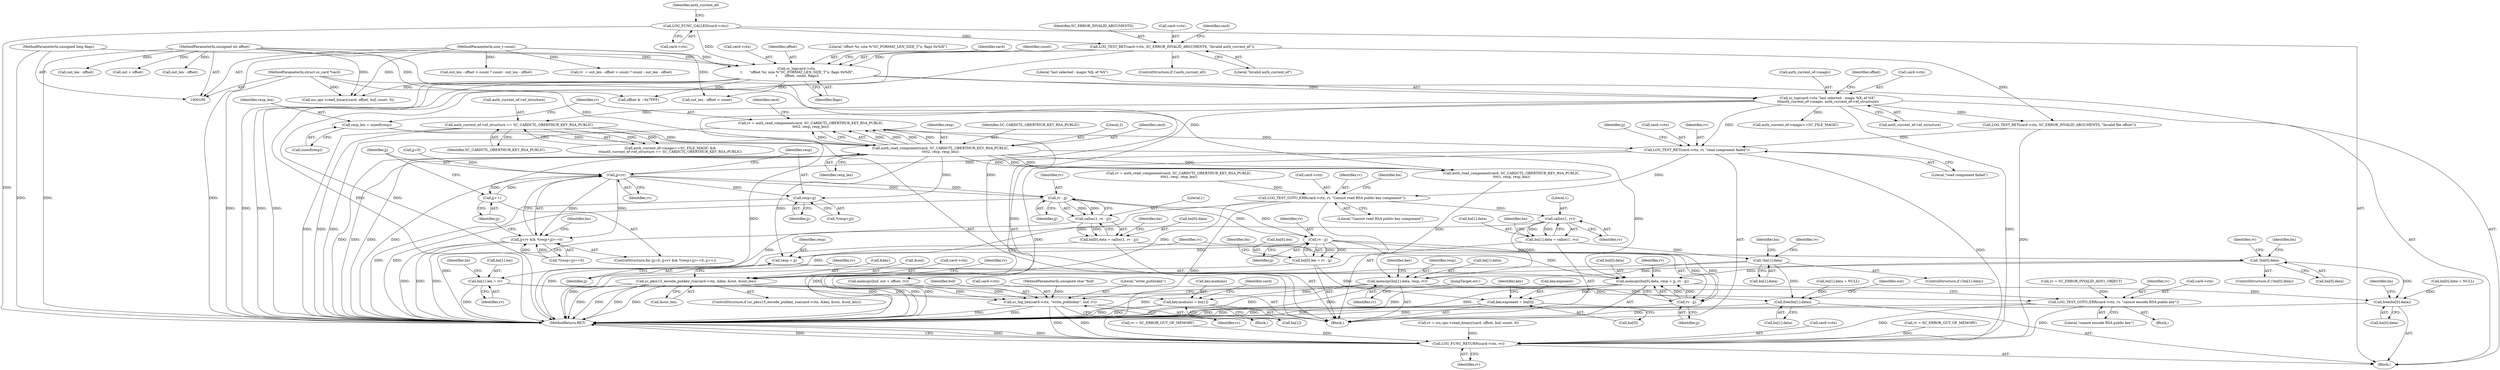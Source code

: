 digraph "0_OpenSC_8fe377e93b4b56060e5bbfb6f3142ceaeca744fa_11@API" {
"1000191" [label="(Call,rv = auth_read_component(card, SC_CARDCTL_OBERTHUR_KEY_RSA_PUBLIC,\n\t\t\t\t2, resp, resp_len))"];
"1000193" [label="(Call,auth_read_component(card, SC_CARDCTL_OBERTHUR_KEY_RSA_PUBLIC,\n\t\t\t\t2, resp, resp_len))"];
"1000101" [label="(MethodParameterIn,struct sc_card *card)"];
"1000176" [label="(Call,auth_current_ef->ef_structure == SC_CARDCTL_OBERTHUR_KEY_RSA_PUBLIC)"];
"1000148" [label="(Call,sc_log(card->ctx,\"last selected : magic %X; ef %X\",\n\t\t\tauth_current_ef->magic, auth_current_ef->ef_structure))"];
"1000140" [label="(Call,sc_log(card->ctx,\n \t       \"offset %i; size %\"SC_FORMAT_LEN_SIZE_T\"u; flags 0x%lX\",\n \t       offset, count, flags))"];
"1000134" [label="(Call,LOG_TEST_RET(card->ctx, SC_ERROR_INVALID_ARGUMENTS, \"Invalid auth_current_ef\"))"];
"1000127" [label="(Call,LOG_FUNC_CALLED(card->ctx))"];
"1000102" [label="(MethodParameterIn,unsigned int offset)"];
"1000104" [label="(MethodParameterIn,size_t count)"];
"1000105" [label="(MethodParameterIn,unsigned long flags)"];
"1000187" [label="(Call,resp_len = sizeof(resp))"];
"1000199" [label="(Call,LOG_TEST_RET(card->ctx, rv, \"read component failed\"))"];
"1000210" [label="(Call,jj<rv)"];
"1000209" [label="(Call,jj<rv && *(resp+jj)==0)"];
"1000215" [label="(Call,resp+jj)"];
"1000219" [label="(Call,jj++)"];
"1000229" [label="(Call,rv - jj)"];
"1000227" [label="(Call,calloc(1, rv - jj))"];
"1000221" [label="(Call,bn[0].data = calloc(1, rv - jj))"];
"1000233" [label="(Call,!bn[0].data)"];
"1000253" [label="(Call,memcpy(bn[0].data, resp + jj, rv - jj))"];
"1000315" [label="(Call,key.exponent = bn[0])"];
"1000388" [label="(Call,free(bn[0].data))"];
"1000250" [label="(Call,rv - jj)"];
"1000244" [label="(Call,bn[0].len = rv - jj)"];
"1000259" [label="(Call,resp + jj)"];
"1000262" [label="(Call,rv - jj)"];
"1000273" [label="(Call,LOG_TEST_GOTO_ERR(card->ctx, rv, \"Cannot read RSA public key component\"))"];
"1000285" [label="(Call,calloc(1, rv))"];
"1000279" [label="(Call,bn[1].data = calloc(1, rv))"];
"1000289" [label="(Call,!bn[1].data)"];
"1000307" [label="(Call,memcpy(bn[1].data, resp, rv))"];
"1000322" [label="(Call,key.modulus = bn[1])"];
"1000394" [label="(Call,free(bn[1].data))"];
"1000300" [label="(Call,bn[1].len = rv)"];
"1000330" [label="(Call,sc_pkcs15_encode_pubkey_rsa(card->ctx, &key, &out, &out_len))"];
"1000344" [label="(Call,LOG_TEST_GOTO_ERR(card->ctx, rv, \"cannot encode RSA public key\"))"];
"1000402" [label="(Call,LOG_FUNC_RETURN(card->ctx, rv))"];
"1000370" [label="(Call,sc_log_hex(card->ctx, \"write_publickey\", buf, rv))"];
"1000212" [label="(Identifier,rv)"];
"1000209" [label="(Call,jj<rv && *(resp+jj)==0)"];
"1000230" [label="(Identifier,rv)"];
"1000341" [label="(Call,rv = SC_ERROR_INVALID_ASN1_OBJECT)"];
"1000331" [label="(Call,card->ctx)"];
"1000265" [label="(Call,rv = auth_read_component(card, SC_CARDCTL_OBERTHUR_KEY_RSA_PUBLIC,\n\t\t\t\t1, resp, resp_len))"];
"1000280" [label="(Call,bn[1].data)"];
"1000402" [label="(Call,LOG_FUNC_RETURN(card->ctx, rv))"];
"1000266" [label="(Identifier,rv)"];
"1000273" [label="(Call,LOG_TEST_GOTO_ERR(card->ctx, rv, \"Cannot read RSA public key component\"))"];
"1000329" [label="(ControlStructure,if (sc_pkcs15_encode_pubkey_rsa(card->ctx, &key, &out, &out_len)))"];
"1000317" [label="(Identifier,key)"];
"1000326" [label="(Call,bn[1])"];
"1000310" [label="(Identifier,bn)"];
"1000139" [label="(Literal,\"Invalid auth_current_ef\")"];
"1000253" [label="(Call,memcpy(bn[0].data, resp + jj, rv - jj))"];
"1000149" [label="(Call,card->ctx)"];
"1000191" [label="(Call,rv = auth_read_component(card, SC_CARDCTL_OBERTHUR_KEY_RSA_PUBLIC,\n\t\t\t\t2, resp, resp_len))"];
"1000152" [label="(Literal,\"last selected : magic %X; ef %X\")"];
"1000381" [label="(Call,iso_ops->read_binary(card, offset, buf, count, 0))"];
"1000245" [label="(Call,bn[0].len)"];
"1000260" [label="(Identifier,resp)"];
"1000160" [label="(Call,offset & ~0x7FFF)"];
"1000375" [label="(Identifier,buf)"];
"1000133" [label="(Identifier,auth_current_ef)"];
"1000244" [label="(Call,bn[0].len = rv - jj)"];
"1000197" [label="(Identifier,resp)"];
"1000105" [label="(MethodParameterIn,unsigned long flags)"];
"1000101" [label="(MethodParameterIn,struct sc_card *card)"];
"1000180" [label="(Identifier,SC_CARDCTL_OBERTHUR_KEY_RSA_PUBLIC)"];
"1000307" [label="(Call,memcpy(bn[1].data, resp, rv))"];
"1000353" [label="(Identifier,rv)"];
"1000407" [label="(MethodReturn,RET)"];
"1000195" [label="(Identifier,SC_CARDCTL_OBERTHUR_KEY_RSA_PUBLIC)"];
"1000148" [label="(Call,sc_log(card->ctx,\"last selected : magic %X; ef %X\",\n\t\t\tauth_current_ef->magic, auth_current_ef->ef_structure))"];
"1000106" [label="(Block,)"];
"1000356" [label="(Call,out_len - offset)"];
"1000171" [label="(Call,auth_current_ef->magic==SC_FILE_MAGIC)"];
"1000366" [label="(Call,out + offset)"];
"1000201" [label="(Identifier,card)"];
"1000210" [label="(Call,jj<rv)"];
"1000141" [label="(Call,card->ctx)"];
"1000348" [label="(Identifier,rv)"];
"1000401" [label="(Identifier,out)"];
"1000204" [label="(Literal,\"read component failed\")"];
"1000163" [label="(Call,LOG_TEST_RET(card->ctx, SC_ERROR_INVALID_ARGUMENTS, \"Invalid file offset\"))"];
"1000145" [label="(Identifier,offset)"];
"1000371" [label="(Call,card->ctx)"];
"1000229" [label="(Call,rv - jj)"];
"1000213" [label="(Call,*(resp+jj)==0)"];
"1000120" [label="(Call,bn[1].data = NULL)"];
"1000196" [label="(Literal,2)"];
"1000193" [label="(Call,auth_read_component(card, SC_CARDCTL_OBERTHUR_KEY_RSA_PUBLIC,\n\t\t\t\t2, resp, resp_len))"];
"1000338" [label="(Call,&out_len)"];
"1000394" [label="(Call,free(bn[1].data))"];
"1000187" [label="(Call,resp_len = sizeof(resp))"];
"1000300" [label="(Call,bn[1].len = rv)"];
"1000279" [label="(Call,bn[1].data = calloc(1, rv))"];
"1000113" [label="(Call,bn[0].data = NULL)"];
"1000274" [label="(Call,card->ctx)"];
"1000261" [label="(Identifier,jj)"];
"1000228" [label="(Literal,1)"];
"1000287" [label="(Identifier,rv)"];
"1000342" [label="(Identifier,rv)"];
"1000361" [label="(Call,out_len - offset)"];
"1000296" [label="(Call,rv = SC_ERROR_OUT_OF_MEMORY)"];
"1000215" [label="(Call,resp+jj)"];
"1000181" [label="(Block,)"];
"1000214" [label="(Call,*(resp+jj))"];
"1000199" [label="(Call,LOG_TEST_RET(card->ctx, rv, \"read component failed\"))"];
"1000170" [label="(Call,auth_current_ef->magic==SC_FILE_MAGIC &&\n\t\t\tauth_current_ef->ef_structure == SC_CARDCTL_OBERTHUR_KEY_RSA_PUBLIC)"];
"1000144" [label="(Literal,\"offset %i; size %\"SC_FORMAT_LEN_SIZE_T\"u; flags 0x%lX\")"];
"1000315" [label="(Call,key.exponent = bn[0])"];
"1000355" [label="(Call,out_len - offset > count)"];
"1000147" [label="(Identifier,flags)"];
"1000177" [label="(Call,auth_current_ef->ef_structure)"];
"1000241" [label="(Identifier,rv)"];
"1000252" [label="(Identifier,jj)"];
"1000156" [label="(Call,auth_current_ef->ef_structure)"];
"1000334" [label="(Call,&key)"];
"1000306" [label="(Identifier,rv)"];
"1000176" [label="(Call,auth_current_ef->ef_structure == SC_CARDCTL_OBERTHUR_KEY_RSA_PUBLIC)"];
"1000351" [label="(Block,)"];
"1000194" [label="(Identifier,card)"];
"1000376" [label="(Identifier,rv)"];
"1000387" [label="(JumpTarget,err:)"];
"1000251" [label="(Identifier,rv)"];
"1000354" [label="(Call,out_len - offset > count ? count : out_len - offset)"];
"1000103" [label="(MethodParameterIn,unsigned char *buf)"];
"1000247" [label="(Identifier,bn)"];
"1000134" [label="(Call,LOG_TEST_RET(card->ctx, SC_ERROR_INVALID_ARGUMENTS, \"Invalid auth_current_ef\"))"];
"1000236" [label="(Identifier,bn)"];
"1000323" [label="(Call,key.modulus)"];
"1000324" [label="(Identifier,key)"];
"1000340" [label="(Block,)"];
"1000234" [label="(Call,bn[0].data)"];
"1000277" [label="(Identifier,rv)"];
"1000267" [label="(Call,auth_read_component(card, SC_CARDCTL_OBERTHUR_KEY_RSA_PUBLIC,\n\t\t\t\t1, resp, resp_len))"];
"1000200" [label="(Call,card->ctx)"];
"1000211" [label="(Identifier,jj)"];
"1000189" [label="(Call,sizeof(resp))"];
"1000389" [label="(Call,bn[0].data)"];
"1000345" [label="(Call,card->ctx)"];
"1000379" [label="(Call,rv = iso_ops->read_binary(card, offset, buf, count, 0))"];
"1000288" [label="(ControlStructure,if (!bn[1].data))"];
"1000290" [label="(Call,bn[1].data)"];
"1000314" [label="(Identifier,rv)"];
"1000403" [label="(Call,card->ctx)"];
"1000344" [label="(Call,LOG_TEST_GOTO_ERR(card->ctx, rv, \"cannot encode RSA public key\"))"];
"1000349" [label="(Literal,\"cannot encode RSA public key\")"];
"1000254" [label="(Call,bn[0].data)"];
"1000322" [label="(Call,key.modulus = bn[1])"];
"1000233" [label="(Call,!bn[0].data)"];
"1000397" [label="(Identifier,bn)"];
"1000203" [label="(Identifier,rv)"];
"1000192" [label="(Identifier,rv)"];
"1000240" [label="(Call,rv = SC_ERROR_OUT_OF_MEMORY)"];
"1000216" [label="(Identifier,resp)"];
"1000150" [label="(Identifier,card)"];
"1000316" [label="(Call,key.exponent)"];
"1000278" [label="(Literal,\"Cannot read RSA public key component\")"];
"1000104" [label="(MethodParameterIn,size_t count)"];
"1000217" [label="(Identifier,jj)"];
"1000232" [label="(ControlStructure,if (!bn[0].data))"];
"1000388" [label="(Call,free(bn[0].data))"];
"1000146" [label="(Identifier,count)"];
"1000198" [label="(Identifier,resp_len)"];
"1000259" [label="(Call,resp + jj)"];
"1000231" [label="(Identifier,jj)"];
"1000374" [label="(Literal,\"write_publickey\")"];
"1000301" [label="(Call,bn[1].len)"];
"1000140" [label="(Call,sc_log(card->ctx,\n \t       \"offset %i; size %\"SC_FORMAT_LEN_SIZE_T\"u; flags 0x%lX\",\n \t       offset, count, flags))"];
"1000406" [label="(Identifier,rv)"];
"1000319" [label="(Call,bn[0])"];
"1000153" [label="(Call,auth_current_ef->magic)"];
"1000263" [label="(Identifier,rv)"];
"1000332" [label="(Identifier,card)"];
"1000224" [label="(Identifier,bn)"];
"1000221" [label="(Call,bn[0].data = calloc(1, rv - jj))"];
"1000262" [label="(Call,rv - jj)"];
"1000127" [label="(Call,LOG_FUNC_CALLED(card->ctx))"];
"1000220" [label="(Identifier,jj)"];
"1000285" [label="(Call,calloc(1, rv))"];
"1000161" [label="(Identifier,offset)"];
"1000188" [label="(Identifier,resp_len)"];
"1000256" [label="(Identifier,bn)"];
"1000330" [label="(Call,sc_pkcs15_encode_pubkey_rsa(card->ctx, &key, &out, &out_len))"];
"1000303" [label="(Identifier,bn)"];
"1000370" [label="(Call,sc_log_hex(card->ctx, \"write_publickey\", buf, rv))"];
"1000313" [label="(Identifier,resp)"];
"1000282" [label="(Identifier,bn)"];
"1000336" [label="(Call,&out)"];
"1000135" [label="(Call,card->ctx)"];
"1000131" [label="(ControlStructure,if (!auth_current_ef))"];
"1000286" [label="(Literal,1)"];
"1000206" [label="(Call,jj=0)"];
"1000142" [label="(Identifier,card)"];
"1000395" [label="(Call,bn[1].data)"];
"1000352" [label="(Call,rv  = out_len - offset > count ? count : out_len - offset)"];
"1000205" [label="(ControlStructure,for (jj=0; jj<rv && *(resp+jj)==0; jj++))"];
"1000289" [label="(Call,!bn[1].data)"];
"1000264" [label="(Identifier,jj)"];
"1000207" [label="(Identifier,jj)"];
"1000227" [label="(Call,calloc(1, rv - jj))"];
"1000219" [label="(Call,jj++)"];
"1000364" [label="(Call,memcpy(buf, out + offset, rv))"];
"1000292" [label="(Identifier,bn)"];
"1000138" [label="(Identifier,SC_ERROR_INVALID_ARGUMENTS)"];
"1000297" [label="(Identifier,rv)"];
"1000102" [label="(MethodParameterIn,unsigned int offset)"];
"1000250" [label="(Call,rv - jj)"];
"1000308" [label="(Call,bn[1].data)"];
"1000128" [label="(Call,card->ctx)"];
"1000222" [label="(Call,bn[0].data)"];
"1000191" -> "1000181"  [label="AST: "];
"1000191" -> "1000193"  [label="CFG: "];
"1000192" -> "1000191"  [label="AST: "];
"1000193" -> "1000191"  [label="AST: "];
"1000201" -> "1000191"  [label="CFG: "];
"1000191" -> "1000407"  [label="DDG: "];
"1000193" -> "1000191"  [label="DDG: "];
"1000193" -> "1000191"  [label="DDG: "];
"1000193" -> "1000191"  [label="DDG: "];
"1000193" -> "1000191"  [label="DDG: "];
"1000193" -> "1000191"  [label="DDG: "];
"1000191" -> "1000199"  [label="DDG: "];
"1000193" -> "1000198"  [label="CFG: "];
"1000194" -> "1000193"  [label="AST: "];
"1000195" -> "1000193"  [label="AST: "];
"1000196" -> "1000193"  [label="AST: "];
"1000197" -> "1000193"  [label="AST: "];
"1000198" -> "1000193"  [label="AST: "];
"1000193" -> "1000407"  [label="DDG: "];
"1000193" -> "1000407"  [label="DDG: "];
"1000193" -> "1000407"  [label="DDG: "];
"1000193" -> "1000407"  [label="DDG: "];
"1000101" -> "1000193"  [label="DDG: "];
"1000176" -> "1000193"  [label="DDG: "];
"1000187" -> "1000193"  [label="DDG: "];
"1000193" -> "1000215"  [label="DDG: "];
"1000193" -> "1000253"  [label="DDG: "];
"1000193" -> "1000259"  [label="DDG: "];
"1000193" -> "1000267"  [label="DDG: "];
"1000193" -> "1000267"  [label="DDG: "];
"1000193" -> "1000267"  [label="DDG: "];
"1000193" -> "1000267"  [label="DDG: "];
"1000101" -> "1000100"  [label="AST: "];
"1000101" -> "1000407"  [label="DDG: "];
"1000101" -> "1000267"  [label="DDG: "];
"1000101" -> "1000381"  [label="DDG: "];
"1000176" -> "1000170"  [label="AST: "];
"1000176" -> "1000180"  [label="CFG: "];
"1000177" -> "1000176"  [label="AST: "];
"1000180" -> "1000176"  [label="AST: "];
"1000170" -> "1000176"  [label="CFG: "];
"1000176" -> "1000407"  [label="DDG: "];
"1000176" -> "1000407"  [label="DDG: "];
"1000176" -> "1000170"  [label="DDG: "];
"1000176" -> "1000170"  [label="DDG: "];
"1000148" -> "1000176"  [label="DDG: "];
"1000148" -> "1000106"  [label="AST: "];
"1000148" -> "1000156"  [label="CFG: "];
"1000149" -> "1000148"  [label="AST: "];
"1000152" -> "1000148"  [label="AST: "];
"1000153" -> "1000148"  [label="AST: "];
"1000156" -> "1000148"  [label="AST: "];
"1000161" -> "1000148"  [label="CFG: "];
"1000148" -> "1000407"  [label="DDG: "];
"1000148" -> "1000407"  [label="DDG: "];
"1000140" -> "1000148"  [label="DDG: "];
"1000148" -> "1000163"  [label="DDG: "];
"1000148" -> "1000171"  [label="DDG: "];
"1000148" -> "1000199"  [label="DDG: "];
"1000148" -> "1000402"  [label="DDG: "];
"1000140" -> "1000106"  [label="AST: "];
"1000140" -> "1000147"  [label="CFG: "];
"1000141" -> "1000140"  [label="AST: "];
"1000144" -> "1000140"  [label="AST: "];
"1000145" -> "1000140"  [label="AST: "];
"1000146" -> "1000140"  [label="AST: "];
"1000147" -> "1000140"  [label="AST: "];
"1000150" -> "1000140"  [label="CFG: "];
"1000140" -> "1000407"  [label="DDG: "];
"1000140" -> "1000407"  [label="DDG: "];
"1000140" -> "1000407"  [label="DDG: "];
"1000134" -> "1000140"  [label="DDG: "];
"1000127" -> "1000140"  [label="DDG: "];
"1000102" -> "1000140"  [label="DDG: "];
"1000104" -> "1000140"  [label="DDG: "];
"1000105" -> "1000140"  [label="DDG: "];
"1000140" -> "1000160"  [label="DDG: "];
"1000140" -> "1000355"  [label="DDG: "];
"1000140" -> "1000381"  [label="DDG: "];
"1000134" -> "1000131"  [label="AST: "];
"1000134" -> "1000139"  [label="CFG: "];
"1000135" -> "1000134"  [label="AST: "];
"1000138" -> "1000134"  [label="AST: "];
"1000139" -> "1000134"  [label="AST: "];
"1000142" -> "1000134"  [label="CFG: "];
"1000134" -> "1000407"  [label="DDG: "];
"1000134" -> "1000407"  [label="DDG: "];
"1000127" -> "1000134"  [label="DDG: "];
"1000134" -> "1000163"  [label="DDG: "];
"1000127" -> "1000106"  [label="AST: "];
"1000127" -> "1000128"  [label="CFG: "];
"1000128" -> "1000127"  [label="AST: "];
"1000133" -> "1000127"  [label="CFG: "];
"1000127" -> "1000407"  [label="DDG: "];
"1000102" -> "1000100"  [label="AST: "];
"1000102" -> "1000407"  [label="DDG: "];
"1000102" -> "1000160"  [label="DDG: "];
"1000102" -> "1000356"  [label="DDG: "];
"1000102" -> "1000361"  [label="DDG: "];
"1000102" -> "1000364"  [label="DDG: "];
"1000102" -> "1000366"  [label="DDG: "];
"1000102" -> "1000381"  [label="DDG: "];
"1000104" -> "1000100"  [label="AST: "];
"1000104" -> "1000407"  [label="DDG: "];
"1000104" -> "1000352"  [label="DDG: "];
"1000104" -> "1000355"  [label="DDG: "];
"1000104" -> "1000354"  [label="DDG: "];
"1000104" -> "1000381"  [label="DDG: "];
"1000105" -> "1000100"  [label="AST: "];
"1000105" -> "1000407"  [label="DDG: "];
"1000187" -> "1000181"  [label="AST: "];
"1000187" -> "1000189"  [label="CFG: "];
"1000188" -> "1000187"  [label="AST: "];
"1000189" -> "1000187"  [label="AST: "];
"1000192" -> "1000187"  [label="CFG: "];
"1000199" -> "1000181"  [label="AST: "];
"1000199" -> "1000204"  [label="CFG: "];
"1000200" -> "1000199"  [label="AST: "];
"1000203" -> "1000199"  [label="AST: "];
"1000204" -> "1000199"  [label="AST: "];
"1000207" -> "1000199"  [label="CFG: "];
"1000199" -> "1000407"  [label="DDG: "];
"1000163" -> "1000199"  [label="DDG: "];
"1000199" -> "1000210"  [label="DDG: "];
"1000199" -> "1000273"  [label="DDG: "];
"1000199" -> "1000402"  [label="DDG: "];
"1000210" -> "1000209"  [label="AST: "];
"1000210" -> "1000212"  [label="CFG: "];
"1000211" -> "1000210"  [label="AST: "];
"1000212" -> "1000210"  [label="AST: "];
"1000216" -> "1000210"  [label="CFG: "];
"1000209" -> "1000210"  [label="CFG: "];
"1000210" -> "1000209"  [label="DDG: "];
"1000210" -> "1000209"  [label="DDG: "];
"1000206" -> "1000210"  [label="DDG: "];
"1000219" -> "1000210"  [label="DDG: "];
"1000210" -> "1000215"  [label="DDG: "];
"1000210" -> "1000219"  [label="DDG: "];
"1000210" -> "1000229"  [label="DDG: "];
"1000210" -> "1000229"  [label="DDG: "];
"1000209" -> "1000205"  [label="AST: "];
"1000209" -> "1000213"  [label="CFG: "];
"1000213" -> "1000209"  [label="AST: "];
"1000220" -> "1000209"  [label="CFG: "];
"1000224" -> "1000209"  [label="CFG: "];
"1000209" -> "1000407"  [label="DDG: "];
"1000209" -> "1000407"  [label="DDG: "];
"1000209" -> "1000407"  [label="DDG: "];
"1000213" -> "1000209"  [label="DDG: "];
"1000213" -> "1000209"  [label="DDG: "];
"1000215" -> "1000214"  [label="AST: "];
"1000215" -> "1000217"  [label="CFG: "];
"1000216" -> "1000215"  [label="AST: "];
"1000217" -> "1000215"  [label="AST: "];
"1000214" -> "1000215"  [label="CFG: "];
"1000215" -> "1000407"  [label="DDG: "];
"1000219" -> "1000205"  [label="AST: "];
"1000219" -> "1000220"  [label="CFG: "];
"1000220" -> "1000219"  [label="AST: "];
"1000211" -> "1000219"  [label="CFG: "];
"1000229" -> "1000227"  [label="AST: "];
"1000229" -> "1000231"  [label="CFG: "];
"1000230" -> "1000229"  [label="AST: "];
"1000231" -> "1000229"  [label="AST: "];
"1000227" -> "1000229"  [label="CFG: "];
"1000229" -> "1000407"  [label="DDG: "];
"1000229" -> "1000227"  [label="DDG: "];
"1000229" -> "1000227"  [label="DDG: "];
"1000229" -> "1000250"  [label="DDG: "];
"1000229" -> "1000250"  [label="DDG: "];
"1000227" -> "1000221"  [label="AST: "];
"1000228" -> "1000227"  [label="AST: "];
"1000221" -> "1000227"  [label="CFG: "];
"1000227" -> "1000407"  [label="DDG: "];
"1000227" -> "1000221"  [label="DDG: "];
"1000227" -> "1000221"  [label="DDG: "];
"1000221" -> "1000181"  [label="AST: "];
"1000222" -> "1000221"  [label="AST: "];
"1000236" -> "1000221"  [label="CFG: "];
"1000221" -> "1000407"  [label="DDG: "];
"1000221" -> "1000233"  [label="DDG: "];
"1000233" -> "1000232"  [label="AST: "];
"1000233" -> "1000234"  [label="CFG: "];
"1000234" -> "1000233"  [label="AST: "];
"1000241" -> "1000233"  [label="CFG: "];
"1000247" -> "1000233"  [label="CFG: "];
"1000233" -> "1000407"  [label="DDG: "];
"1000233" -> "1000253"  [label="DDG: "];
"1000233" -> "1000388"  [label="DDG: "];
"1000253" -> "1000181"  [label="AST: "];
"1000253" -> "1000262"  [label="CFG: "];
"1000254" -> "1000253"  [label="AST: "];
"1000259" -> "1000253"  [label="AST: "];
"1000262" -> "1000253"  [label="AST: "];
"1000266" -> "1000253"  [label="CFG: "];
"1000253" -> "1000407"  [label="DDG: "];
"1000253" -> "1000407"  [label="DDG: "];
"1000253" -> "1000407"  [label="DDG: "];
"1000250" -> "1000253"  [label="DDG: "];
"1000262" -> "1000253"  [label="DDG: "];
"1000262" -> "1000253"  [label="DDG: "];
"1000253" -> "1000315"  [label="DDG: "];
"1000253" -> "1000388"  [label="DDG: "];
"1000315" -> "1000181"  [label="AST: "];
"1000315" -> "1000319"  [label="CFG: "];
"1000316" -> "1000315"  [label="AST: "];
"1000319" -> "1000315"  [label="AST: "];
"1000324" -> "1000315"  [label="CFG: "];
"1000315" -> "1000407"  [label="DDG: "];
"1000315" -> "1000407"  [label="DDG: "];
"1000244" -> "1000315"  [label="DDG: "];
"1000388" -> "1000106"  [label="AST: "];
"1000388" -> "1000389"  [label="CFG: "];
"1000389" -> "1000388"  [label="AST: "];
"1000397" -> "1000388"  [label="CFG: "];
"1000388" -> "1000407"  [label="DDG: "];
"1000113" -> "1000388"  [label="DDG: "];
"1000250" -> "1000244"  [label="AST: "];
"1000250" -> "1000252"  [label="CFG: "];
"1000251" -> "1000250"  [label="AST: "];
"1000252" -> "1000250"  [label="AST: "];
"1000244" -> "1000250"  [label="CFG: "];
"1000250" -> "1000244"  [label="DDG: "];
"1000250" -> "1000244"  [label="DDG: "];
"1000250" -> "1000259"  [label="DDG: "];
"1000250" -> "1000262"  [label="DDG: "];
"1000250" -> "1000262"  [label="DDG: "];
"1000244" -> "1000181"  [label="AST: "];
"1000245" -> "1000244"  [label="AST: "];
"1000256" -> "1000244"  [label="CFG: "];
"1000244" -> "1000407"  [label="DDG: "];
"1000259" -> "1000261"  [label="CFG: "];
"1000260" -> "1000259"  [label="AST: "];
"1000261" -> "1000259"  [label="AST: "];
"1000263" -> "1000259"  [label="CFG: "];
"1000262" -> "1000264"  [label="CFG: "];
"1000263" -> "1000262"  [label="AST: "];
"1000264" -> "1000262"  [label="AST: "];
"1000262" -> "1000407"  [label="DDG: "];
"1000273" -> "1000181"  [label="AST: "];
"1000273" -> "1000278"  [label="CFG: "];
"1000274" -> "1000273"  [label="AST: "];
"1000277" -> "1000273"  [label="AST: "];
"1000278" -> "1000273"  [label="AST: "];
"1000282" -> "1000273"  [label="CFG: "];
"1000273" -> "1000407"  [label="DDG: "];
"1000265" -> "1000273"  [label="DDG: "];
"1000273" -> "1000285"  [label="DDG: "];
"1000273" -> "1000330"  [label="DDG: "];
"1000273" -> "1000402"  [label="DDG: "];
"1000285" -> "1000279"  [label="AST: "];
"1000285" -> "1000287"  [label="CFG: "];
"1000286" -> "1000285"  [label="AST: "];
"1000287" -> "1000285"  [label="AST: "];
"1000279" -> "1000285"  [label="CFG: "];
"1000285" -> "1000279"  [label="DDG: "];
"1000285" -> "1000279"  [label="DDG: "];
"1000285" -> "1000300"  [label="DDG: "];
"1000285" -> "1000307"  [label="DDG: "];
"1000279" -> "1000181"  [label="AST: "];
"1000280" -> "1000279"  [label="AST: "];
"1000292" -> "1000279"  [label="CFG: "];
"1000279" -> "1000407"  [label="DDG: "];
"1000279" -> "1000289"  [label="DDG: "];
"1000289" -> "1000288"  [label="AST: "];
"1000289" -> "1000290"  [label="CFG: "];
"1000290" -> "1000289"  [label="AST: "];
"1000297" -> "1000289"  [label="CFG: "];
"1000303" -> "1000289"  [label="CFG: "];
"1000289" -> "1000407"  [label="DDG: "];
"1000289" -> "1000307"  [label="DDG: "];
"1000289" -> "1000394"  [label="DDG: "];
"1000307" -> "1000181"  [label="AST: "];
"1000307" -> "1000314"  [label="CFG: "];
"1000308" -> "1000307"  [label="AST: "];
"1000313" -> "1000307"  [label="AST: "];
"1000314" -> "1000307"  [label="AST: "];
"1000317" -> "1000307"  [label="CFG: "];
"1000307" -> "1000407"  [label="DDG: "];
"1000307" -> "1000407"  [label="DDG: "];
"1000267" -> "1000307"  [label="DDG: "];
"1000307" -> "1000322"  [label="DDG: "];
"1000307" -> "1000394"  [label="DDG: "];
"1000322" -> "1000181"  [label="AST: "];
"1000322" -> "1000326"  [label="CFG: "];
"1000323" -> "1000322"  [label="AST: "];
"1000326" -> "1000322"  [label="AST: "];
"1000332" -> "1000322"  [label="CFG: "];
"1000322" -> "1000407"  [label="DDG: "];
"1000322" -> "1000407"  [label="DDG: "];
"1000300" -> "1000322"  [label="DDG: "];
"1000394" -> "1000106"  [label="AST: "];
"1000394" -> "1000395"  [label="CFG: "];
"1000395" -> "1000394"  [label="AST: "];
"1000401" -> "1000394"  [label="CFG: "];
"1000394" -> "1000407"  [label="DDG: "];
"1000120" -> "1000394"  [label="DDG: "];
"1000300" -> "1000181"  [label="AST: "];
"1000300" -> "1000306"  [label="CFG: "];
"1000301" -> "1000300"  [label="AST: "];
"1000306" -> "1000300"  [label="AST: "];
"1000310" -> "1000300"  [label="CFG: "];
"1000300" -> "1000407"  [label="DDG: "];
"1000330" -> "1000329"  [label="AST: "];
"1000330" -> "1000338"  [label="CFG: "];
"1000331" -> "1000330"  [label="AST: "];
"1000334" -> "1000330"  [label="AST: "];
"1000336" -> "1000330"  [label="AST: "];
"1000338" -> "1000330"  [label="AST: "];
"1000342" -> "1000330"  [label="CFG: "];
"1000353" -> "1000330"  [label="CFG: "];
"1000330" -> "1000407"  [label="DDG: "];
"1000330" -> "1000407"  [label="DDG: "];
"1000330" -> "1000407"  [label="DDG: "];
"1000330" -> "1000407"  [label="DDG: "];
"1000330" -> "1000344"  [label="DDG: "];
"1000330" -> "1000370"  [label="DDG: "];
"1000344" -> "1000340"  [label="AST: "];
"1000344" -> "1000349"  [label="CFG: "];
"1000345" -> "1000344"  [label="AST: "];
"1000348" -> "1000344"  [label="AST: "];
"1000349" -> "1000344"  [label="AST: "];
"1000387" -> "1000344"  [label="CFG: "];
"1000344" -> "1000407"  [label="DDG: "];
"1000341" -> "1000344"  [label="DDG: "];
"1000344" -> "1000402"  [label="DDG: "];
"1000344" -> "1000402"  [label="DDG: "];
"1000402" -> "1000106"  [label="AST: "];
"1000402" -> "1000406"  [label="CFG: "];
"1000403" -> "1000402"  [label="AST: "];
"1000406" -> "1000402"  [label="AST: "];
"1000407" -> "1000402"  [label="CFG: "];
"1000402" -> "1000407"  [label="DDG: "];
"1000402" -> "1000407"  [label="DDG: "];
"1000402" -> "1000407"  [label="DDG: "];
"1000163" -> "1000402"  [label="DDG: "];
"1000370" -> "1000402"  [label="DDG: "];
"1000370" -> "1000402"  [label="DDG: "];
"1000296" -> "1000402"  [label="DDG: "];
"1000240" -> "1000402"  [label="DDG: "];
"1000379" -> "1000402"  [label="DDG: "];
"1000370" -> "1000351"  [label="AST: "];
"1000370" -> "1000376"  [label="CFG: "];
"1000371" -> "1000370"  [label="AST: "];
"1000374" -> "1000370"  [label="AST: "];
"1000375" -> "1000370"  [label="AST: "];
"1000376" -> "1000370"  [label="AST: "];
"1000387" -> "1000370"  [label="CFG: "];
"1000370" -> "1000407"  [label="DDG: "];
"1000370" -> "1000407"  [label="DDG: "];
"1000364" -> "1000370"  [label="DDG: "];
"1000364" -> "1000370"  [label="DDG: "];
"1000103" -> "1000370"  [label="DDG: "];
}
